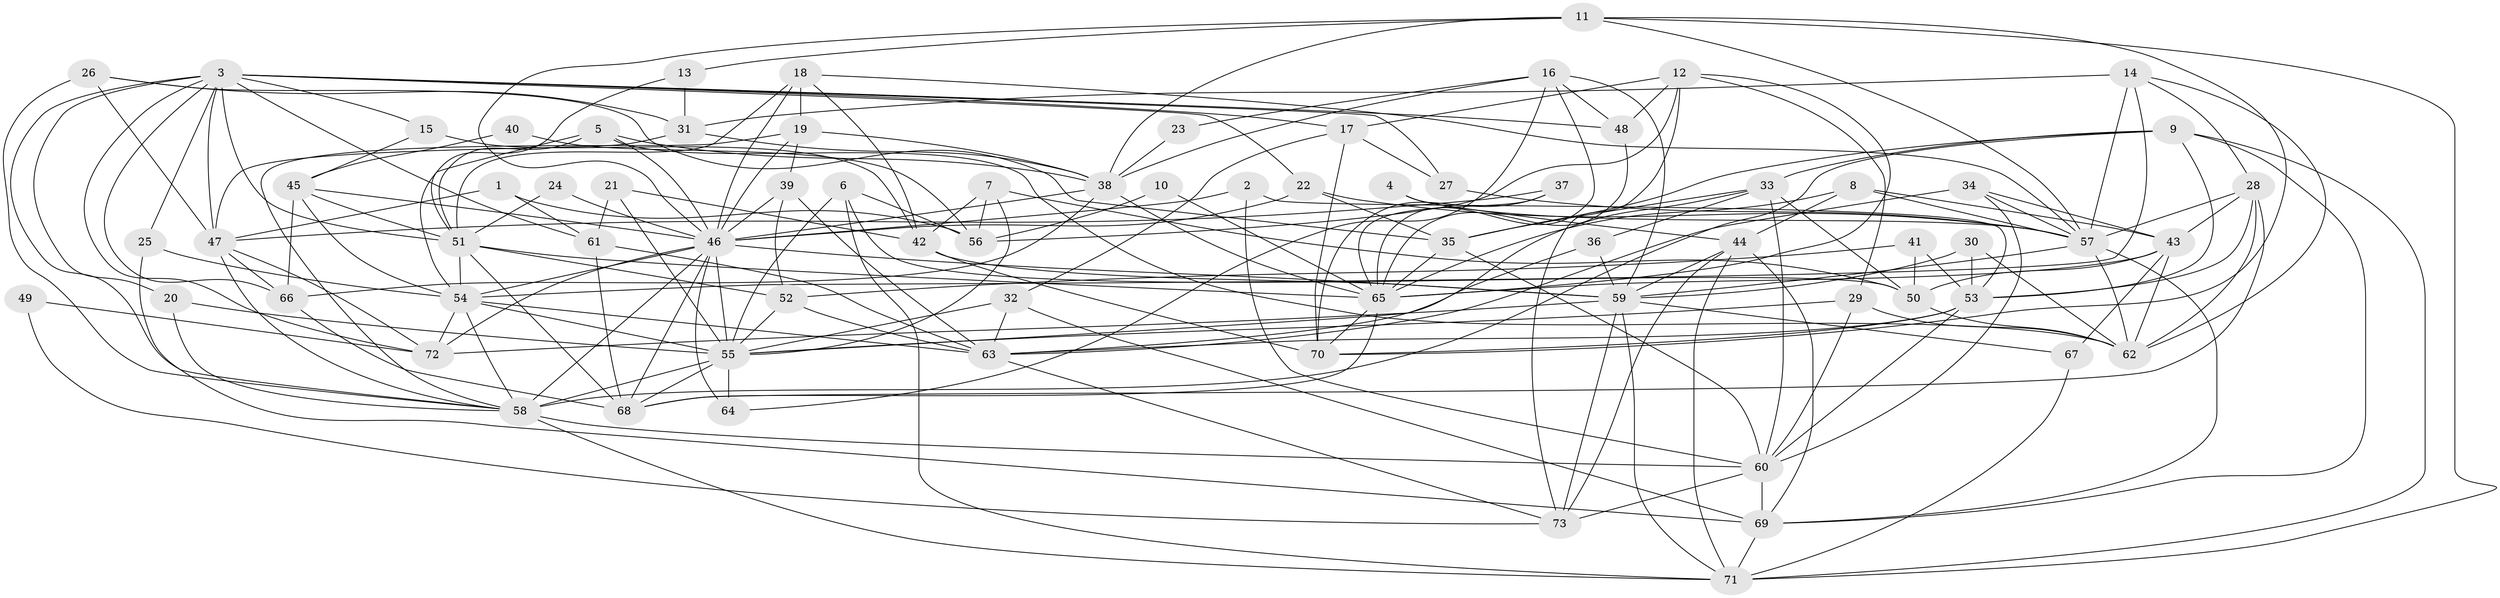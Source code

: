 // original degree distribution, {4: 0.2827586206896552, 3: 0.2896551724137931, 5: 0.15862068965517243, 6: 0.10344827586206896, 7: 0.034482758620689655, 2: 0.11724137931034483, 8: 0.013793103448275862}
// Generated by graph-tools (version 1.1) at 2025/50/03/09/25 03:50:02]
// undirected, 73 vertices, 209 edges
graph export_dot {
graph [start="1"]
  node [color=gray90,style=filled];
  1;
  2;
  3;
  4;
  5;
  6;
  7;
  8;
  9;
  10;
  11;
  12;
  13;
  14;
  15;
  16;
  17;
  18;
  19;
  20;
  21;
  22;
  23;
  24;
  25;
  26;
  27;
  28;
  29;
  30;
  31;
  32;
  33;
  34;
  35;
  36;
  37;
  38;
  39;
  40;
  41;
  42;
  43;
  44;
  45;
  46;
  47;
  48;
  49;
  50;
  51;
  52;
  53;
  54;
  55;
  56;
  57;
  58;
  59;
  60;
  61;
  62;
  63;
  64;
  65;
  66;
  67;
  68;
  69;
  70;
  71;
  72;
  73;
  1 -- 47 [weight=1.0];
  1 -- 56 [weight=1.0];
  1 -- 61 [weight=1.0];
  2 -- 46 [weight=1.0];
  2 -- 53 [weight=1.0];
  2 -- 60 [weight=1.0];
  3 -- 15 [weight=1.0];
  3 -- 17 [weight=1.0];
  3 -- 20 [weight=1.0];
  3 -- 22 [weight=1.0];
  3 -- 25 [weight=1.0];
  3 -- 27 [weight=1.0];
  3 -- 47 [weight=1.0];
  3 -- 48 [weight=1.0];
  3 -- 51 [weight=1.0];
  3 -- 58 [weight=1.0];
  3 -- 61 [weight=1.0];
  3 -- 66 [weight=1.0];
  3 -- 72 [weight=1.0];
  4 -- 44 [weight=1.0];
  4 -- 57 [weight=1.0];
  5 -- 38 [weight=1.0];
  5 -- 46 [weight=1.0];
  5 -- 51 [weight=1.0];
  5 -- 54 [weight=1.0];
  5 -- 62 [weight=1.0];
  6 -- 50 [weight=1.0];
  6 -- 55 [weight=1.0];
  6 -- 56 [weight=1.0];
  6 -- 71 [weight=1.0];
  7 -- 42 [weight=1.0];
  7 -- 50 [weight=1.0];
  7 -- 55 [weight=1.0];
  7 -- 56 [weight=1.0];
  8 -- 43 [weight=1.0];
  8 -- 44 [weight=1.0];
  8 -- 57 [weight=1.0];
  8 -- 65 [weight=1.0];
  9 -- 33 [weight=1.0];
  9 -- 35 [weight=1.0];
  9 -- 53 [weight=1.0];
  9 -- 58 [weight=2.0];
  9 -- 69 [weight=1.0];
  9 -- 71 [weight=1.0];
  10 -- 56 [weight=1.0];
  10 -- 65 [weight=1.0];
  11 -- 13 [weight=1.0];
  11 -- 38 [weight=1.0];
  11 -- 46 [weight=1.0];
  11 -- 57 [weight=1.0];
  11 -- 70 [weight=1.0];
  11 -- 71 [weight=1.0];
  12 -- 17 [weight=1.0];
  12 -- 29 [weight=1.0];
  12 -- 48 [weight=1.0];
  12 -- 56 [weight=1.0];
  12 -- 65 [weight=1.0];
  12 -- 73 [weight=1.0];
  13 -- 31 [weight=1.0];
  13 -- 51 [weight=1.0];
  14 -- 28 [weight=1.0];
  14 -- 31 [weight=1.0];
  14 -- 54 [weight=1.0];
  14 -- 57 [weight=1.0];
  14 -- 62 [weight=1.0];
  15 -- 42 [weight=1.0];
  15 -- 45 [weight=1.0];
  16 -- 23 [weight=1.0];
  16 -- 38 [weight=1.0];
  16 -- 48 [weight=1.0];
  16 -- 59 [weight=1.0];
  16 -- 64 [weight=1.0];
  16 -- 65 [weight=1.0];
  17 -- 27 [weight=1.0];
  17 -- 32 [weight=1.0];
  17 -- 70 [weight=1.0];
  18 -- 19 [weight=1.0];
  18 -- 42 [weight=1.0];
  18 -- 46 [weight=1.0];
  18 -- 51 [weight=1.0];
  18 -- 57 [weight=1.0];
  19 -- 38 [weight=1.0];
  19 -- 39 [weight=1.0];
  19 -- 46 [weight=1.0];
  19 -- 58 [weight=1.0];
  20 -- 55 [weight=1.0];
  20 -- 58 [weight=1.0];
  21 -- 42 [weight=1.0];
  21 -- 55 [weight=1.0];
  21 -- 61 [weight=1.0];
  22 -- 35 [weight=1.0];
  22 -- 46 [weight=1.0];
  22 -- 57 [weight=1.0];
  23 -- 38 [weight=1.0];
  24 -- 46 [weight=1.0];
  24 -- 51 [weight=1.0];
  25 -- 54 [weight=1.0];
  25 -- 69 [weight=1.0];
  26 -- 31 [weight=1.0];
  26 -- 35 [weight=1.0];
  26 -- 47 [weight=1.0];
  26 -- 58 [weight=1.0];
  27 -- 57 [weight=1.0];
  28 -- 43 [weight=1.0];
  28 -- 53 [weight=2.0];
  28 -- 57 [weight=1.0];
  28 -- 62 [weight=1.0];
  28 -- 68 [weight=1.0];
  29 -- 55 [weight=1.0];
  29 -- 60 [weight=1.0];
  29 -- 62 [weight=1.0];
  30 -- 53 [weight=2.0];
  30 -- 59 [weight=1.0];
  30 -- 62 [weight=1.0];
  31 -- 38 [weight=1.0];
  31 -- 47 [weight=1.0];
  32 -- 55 [weight=1.0];
  32 -- 63 [weight=1.0];
  32 -- 69 [weight=1.0];
  33 -- 35 [weight=1.0];
  33 -- 36 [weight=1.0];
  33 -- 50 [weight=1.0];
  33 -- 60 [weight=1.0];
  33 -- 63 [weight=1.0];
  34 -- 43 [weight=1.0];
  34 -- 57 [weight=1.0];
  34 -- 60 [weight=1.0];
  34 -- 63 [weight=1.0];
  35 -- 60 [weight=1.0];
  35 -- 65 [weight=1.0];
  36 -- 55 [weight=1.0];
  36 -- 59 [weight=1.0];
  37 -- 47 [weight=1.0];
  37 -- 65 [weight=1.0];
  37 -- 70 [weight=1.0];
  38 -- 46 [weight=1.0];
  38 -- 65 [weight=1.0];
  38 -- 66 [weight=1.0];
  39 -- 46 [weight=1.0];
  39 -- 52 [weight=1.0];
  39 -- 63 [weight=1.0];
  40 -- 45 [weight=1.0];
  40 -- 56 [weight=1.0];
  41 -- 50 [weight=1.0];
  41 -- 52 [weight=1.0];
  41 -- 53 [weight=1.0];
  42 -- 59 [weight=1.0];
  42 -- 70 [weight=1.0];
  43 -- 50 [weight=1.0];
  43 -- 62 [weight=1.0];
  43 -- 65 [weight=1.0];
  43 -- 67 [weight=1.0];
  44 -- 59 [weight=1.0];
  44 -- 69 [weight=1.0];
  44 -- 71 [weight=1.0];
  44 -- 73 [weight=1.0];
  45 -- 46 [weight=1.0];
  45 -- 51 [weight=1.0];
  45 -- 54 [weight=1.0];
  45 -- 66 [weight=1.0];
  46 -- 54 [weight=1.0];
  46 -- 55 [weight=1.0];
  46 -- 58 [weight=1.0];
  46 -- 59 [weight=2.0];
  46 -- 64 [weight=1.0];
  46 -- 68 [weight=1.0];
  46 -- 72 [weight=1.0];
  47 -- 58 [weight=1.0];
  47 -- 66 [weight=1.0];
  47 -- 72 [weight=1.0];
  48 -- 65 [weight=1.0];
  49 -- 72 [weight=1.0];
  49 -- 73 [weight=1.0];
  50 -- 62 [weight=1.0];
  51 -- 52 [weight=1.0];
  51 -- 54 [weight=1.0];
  51 -- 65 [weight=1.0];
  51 -- 68 [weight=1.0];
  52 -- 55 [weight=1.0];
  52 -- 63 [weight=1.0];
  53 -- 60 [weight=1.0];
  53 -- 63 [weight=2.0];
  53 -- 70 [weight=1.0];
  54 -- 55 [weight=1.0];
  54 -- 58 [weight=1.0];
  54 -- 63 [weight=1.0];
  54 -- 72 [weight=1.0];
  55 -- 58 [weight=1.0];
  55 -- 64 [weight=1.0];
  55 -- 68 [weight=1.0];
  57 -- 59 [weight=1.0];
  57 -- 62 [weight=1.0];
  57 -- 69 [weight=1.0];
  58 -- 60 [weight=1.0];
  58 -- 71 [weight=1.0];
  59 -- 67 [weight=1.0];
  59 -- 71 [weight=1.0];
  59 -- 72 [weight=1.0];
  59 -- 73 [weight=1.0];
  60 -- 69 [weight=1.0];
  60 -- 73 [weight=1.0];
  61 -- 63 [weight=1.0];
  61 -- 68 [weight=1.0];
  63 -- 73 [weight=1.0];
  65 -- 68 [weight=1.0];
  65 -- 70 [weight=1.0];
  66 -- 68 [weight=1.0];
  67 -- 71 [weight=1.0];
  69 -- 71 [weight=1.0];
}
